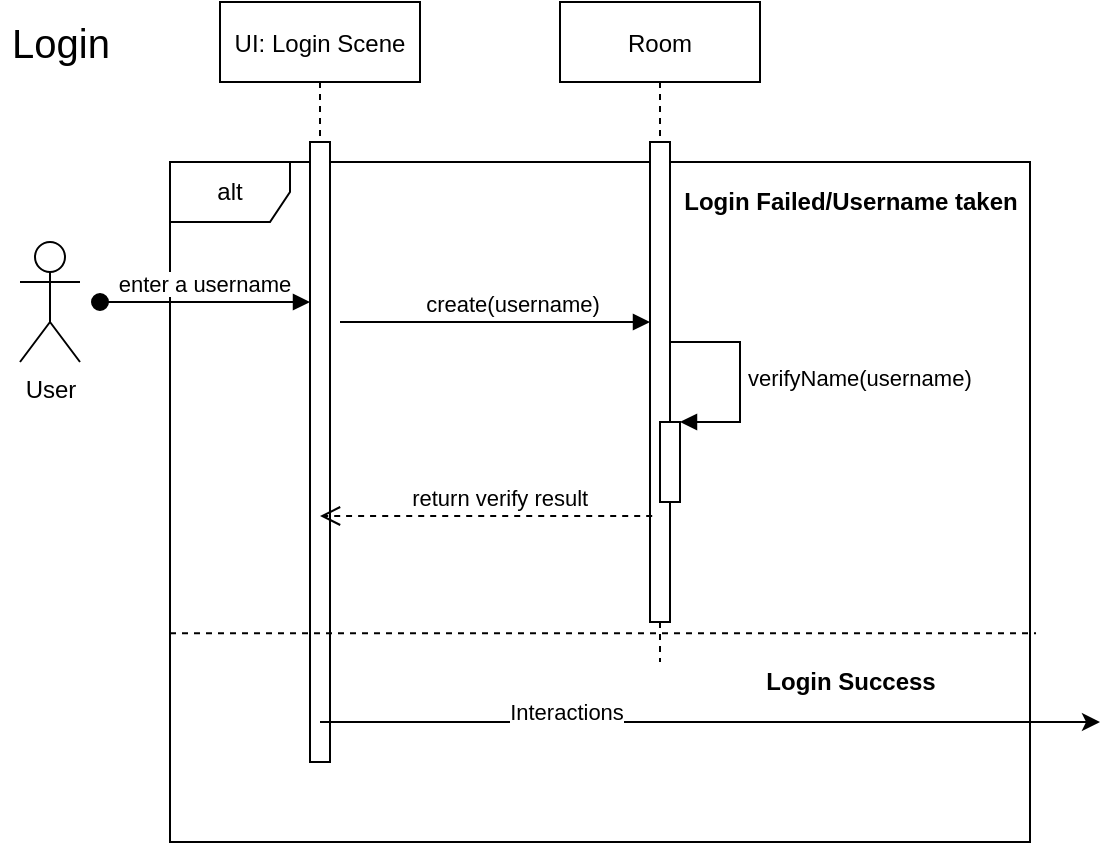 <mxfile version="13.8.8" type="device"><diagram id="kgpKYQtTHZ0yAKxKKP6v" name="Page-1"><mxGraphModel dx="1666" dy="973" grid="1" gridSize="10" guides="1" tooltips="1" connect="1" arrows="1" fold="1" page="1" pageScale="1" pageWidth="850" pageHeight="1100" math="0" shadow="0"><root><mxCell id="0"/><mxCell id="1" parent="0"/><mxCell id="t47ogveFSHk-j_lv7P-U-7" value="alt" style="shape=umlFrame;whiteSpace=wrap;html=1;" vertex="1" parent="1"><mxGeometry x="225" y="220" width="430" height="340" as="geometry"/></mxCell><mxCell id="3nuBFxr9cyL0pnOWT2aG-1" value="UI: Login Scene" style="shape=umlLifeline;perimeter=lifelinePerimeter;container=1;collapsible=0;recursiveResize=0;rounded=0;shadow=0;strokeWidth=1;" parent="1" vertex="1"><mxGeometry x="250" y="140" width="100" height="380" as="geometry"/></mxCell><mxCell id="3nuBFxr9cyL0pnOWT2aG-2" value="" style="points=[];perimeter=orthogonalPerimeter;rounded=0;shadow=0;strokeWidth=1;" parent="3nuBFxr9cyL0pnOWT2aG-1" vertex="1"><mxGeometry x="45" y="70" width="10" height="310" as="geometry"/></mxCell><mxCell id="3nuBFxr9cyL0pnOWT2aG-3" value="enter a username" style="verticalAlign=bottom;startArrow=oval;endArrow=block;startSize=8;shadow=0;strokeWidth=1;" parent="3nuBFxr9cyL0pnOWT2aG-1" target="3nuBFxr9cyL0pnOWT2aG-2" edge="1"><mxGeometry relative="1" as="geometry"><mxPoint x="-60" y="150" as="sourcePoint"/><Array as="points"><mxPoint x="10" y="150"/></Array></mxGeometry></mxCell><mxCell id="3nuBFxr9cyL0pnOWT2aG-5" value="Room" style="shape=umlLifeline;perimeter=lifelinePerimeter;container=1;collapsible=0;recursiveResize=0;rounded=0;shadow=0;strokeWidth=1;" parent="1" vertex="1"><mxGeometry x="420" y="140" width="100" height="330" as="geometry"/></mxCell><mxCell id="3nuBFxr9cyL0pnOWT2aG-6" value="" style="points=[];perimeter=orthogonalPerimeter;rounded=0;shadow=0;strokeWidth=1;" parent="3nuBFxr9cyL0pnOWT2aG-5" vertex="1"><mxGeometry x="45" y="70" width="10" height="240" as="geometry"/></mxCell><mxCell id="t47ogveFSHk-j_lv7P-U-4" value="" style="html=1;points=[];perimeter=orthogonalPerimeter;" vertex="1" parent="3nuBFxr9cyL0pnOWT2aG-5"><mxGeometry x="50" y="210" width="10" height="40" as="geometry"/></mxCell><mxCell id="t47ogveFSHk-j_lv7P-U-5" value="verifyName(username)" style="edgeStyle=orthogonalEdgeStyle;html=1;align=left;spacingLeft=2;endArrow=block;rounded=0;entryX=1;entryY=0;" edge="1" target="t47ogveFSHk-j_lv7P-U-4" parent="3nuBFxr9cyL0pnOWT2aG-5"><mxGeometry relative="1" as="geometry"><mxPoint x="55" y="170" as="sourcePoint"/><Array as="points"><mxPoint x="90" y="170"/><mxPoint x="90" y="210"/></Array></mxGeometry></mxCell><mxCell id="3nuBFxr9cyL0pnOWT2aG-7" value="return verify result" style="verticalAlign=bottom;endArrow=open;dashed=1;endSize=8;shadow=0;strokeWidth=1;exitX=0.11;exitY=0.779;exitDx=0;exitDy=0;exitPerimeter=0;" parent="1" source="3nuBFxr9cyL0pnOWT2aG-6" edge="1"><mxGeometry x="-0.084" relative="1" as="geometry"><mxPoint x="300" y="397" as="targetPoint"/><Array as="points"><mxPoint x="420" y="397"/><mxPoint x="390" y="397"/><mxPoint x="320" y="397"/></Array><mxPoint as="offset"/></mxGeometry></mxCell><mxCell id="3nuBFxr9cyL0pnOWT2aG-8" value="create(username)" style="verticalAlign=bottom;endArrow=block;shadow=0;strokeWidth=1;" parent="1" target="3nuBFxr9cyL0pnOWT2aG-6" edge="1"><mxGeometry x="0.117" relative="1" as="geometry"><mxPoint x="310" y="300" as="sourcePoint"/><Array as="points"><mxPoint x="350" y="300"/></Array><mxPoint as="offset"/></mxGeometry></mxCell><mxCell id="t47ogveFSHk-j_lv7P-U-1" value="User" style="shape=umlActor;verticalLabelPosition=bottom;verticalAlign=top;html=1;outlineConnect=0;" vertex="1" parent="1"><mxGeometry x="150" y="260" width="30" height="60" as="geometry"/></mxCell><mxCell id="t47ogveFSHk-j_lv7P-U-6" value="&lt;font style=&quot;font-size: 20px&quot;&gt;Login&lt;/font&gt;" style="text;html=1;align=center;verticalAlign=middle;resizable=0;points=[];autosize=1;" vertex="1" parent="1"><mxGeometry x="140" y="150" width="60" height="20" as="geometry"/></mxCell><mxCell id="t47ogveFSHk-j_lv7P-U-9" value="&lt;b&gt;Login Failed/Username taken&lt;/b&gt;" style="text;html=1;align=center;verticalAlign=middle;resizable=0;points=[];autosize=1;" vertex="1" parent="1"><mxGeometry x="475" y="230" width="180" height="20" as="geometry"/></mxCell><mxCell id="t47ogveFSHk-j_lv7P-U-12" value="" style="endArrow=none;dashed=1;html=1;entryX=1.007;entryY=0.693;entryDx=0;entryDy=0;entryPerimeter=0;exitX=0;exitY=0.693;exitDx=0;exitDy=0;exitPerimeter=0;" edge="1" parent="1" source="t47ogveFSHk-j_lv7P-U-7" target="t47ogveFSHk-j_lv7P-U-7"><mxGeometry width="50" height="50" relative="1" as="geometry"><mxPoint x="400" y="300" as="sourcePoint"/><mxPoint x="450" y="250" as="targetPoint"/></mxGeometry></mxCell><mxCell id="t47ogveFSHk-j_lv7P-U-13" value="&lt;b&gt;Login Success&lt;br&gt;&lt;/b&gt;" style="text;html=1;align=center;verticalAlign=middle;resizable=0;points=[];autosize=1;" vertex="1" parent="1"><mxGeometry x="515" y="470" width="100" height="20" as="geometry"/></mxCell><mxCell id="t47ogveFSHk-j_lv7P-U-15" value="" style="endArrow=classic;html=1;" edge="1" parent="1"><mxGeometry width="50" height="50" relative="1" as="geometry"><mxPoint x="300" y="500" as="sourcePoint"/><mxPoint x="690" y="500" as="targetPoint"/></mxGeometry></mxCell><mxCell id="t47ogveFSHk-j_lv7P-U-17" value="Interactions" style="edgeLabel;html=1;align=center;verticalAlign=middle;resizable=0;points=[];" vertex="1" connectable="0" parent="t47ogveFSHk-j_lv7P-U-15"><mxGeometry x="-0.372" y="5" relative="1" as="geometry"><mxPoint as="offset"/></mxGeometry></mxCell></root></mxGraphModel></diagram></mxfile>